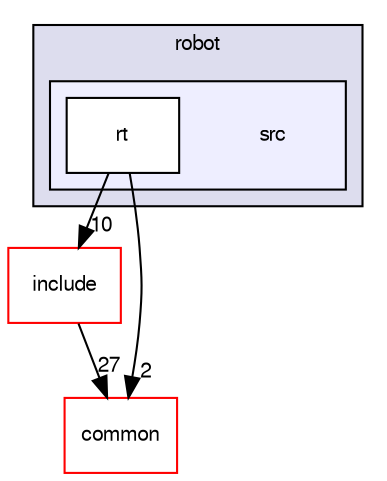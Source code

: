 digraph "src" {
  compound=true
  node [ fontsize="10", fontname="FreeSans"];
  edge [ labelfontsize="10", labelfontname="FreeSans"];
  subgraph clusterdir_e69772fee2c25f3f3a3da98250dcdda2 {
    graph [ bgcolor="#ddddee", pencolor="black", label="robot" fontname="FreeSans", fontsize="10", URL="dir_e69772fee2c25f3f3a3da98250dcdda2.html"]
  subgraph clusterdir_027de6e2baa5cad9e7e386445d8c74b0 {
    graph [ bgcolor="#eeeeff", pencolor="black", label="" URL="dir_027de6e2baa5cad9e7e386445d8c74b0.html"];
    dir_027de6e2baa5cad9e7e386445d8c74b0 [shape=plaintext label="src"];
    dir_f363271a5de137f1ed2fb1e5aa05c8fe [shape=box label="rt" color="black" fillcolor="white" style="filled" URL="dir_f363271a5de137f1ed2fb1e5aa05c8fe.html"];
  }
  }
  dir_20818e807e73f5841d8cf65b57c69c9c [shape=box label="include" fillcolor="white" style="filled" color="red" URL="dir_20818e807e73f5841d8cf65b57c69c9c.html"];
  dir_860379c26524a894b3cf97b5b1ba5bdb [shape=box label="common" fillcolor="white" style="filled" color="red" URL="dir_860379c26524a894b3cf97b5b1ba5bdb.html"];
  dir_f363271a5de137f1ed2fb1e5aa05c8fe->dir_20818e807e73f5841d8cf65b57c69c9c [headlabel="10", labeldistance=1.5 headhref="dir_000028_000024.html"];
  dir_f363271a5de137f1ed2fb1e5aa05c8fe->dir_860379c26524a894b3cf97b5b1ba5bdb [headlabel="2", labeldistance=1.5 headhref="dir_000028_000004.html"];
  dir_20818e807e73f5841d8cf65b57c69c9c->dir_860379c26524a894b3cf97b5b1ba5bdb [headlabel="27", labeldistance=1.5 headhref="dir_000024_000004.html"];
}
